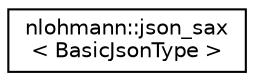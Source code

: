 digraph "Graphical Class Hierarchy"
{
 // LATEX_PDF_SIZE
  edge [fontname="Helvetica",fontsize="10",labelfontname="Helvetica",labelfontsize="10"];
  node [fontname="Helvetica",fontsize="10",shape=record];
  rankdir="LR";
  Node0 [label="nlohmann::json_sax\l\< BasicJsonType \>",height=0.2,width=0.4,color="black", fillcolor="white", style="filled",URL="$d0/d82/structnlohmann_1_1json__sax.html",tooltip="SAX interface."];
}
